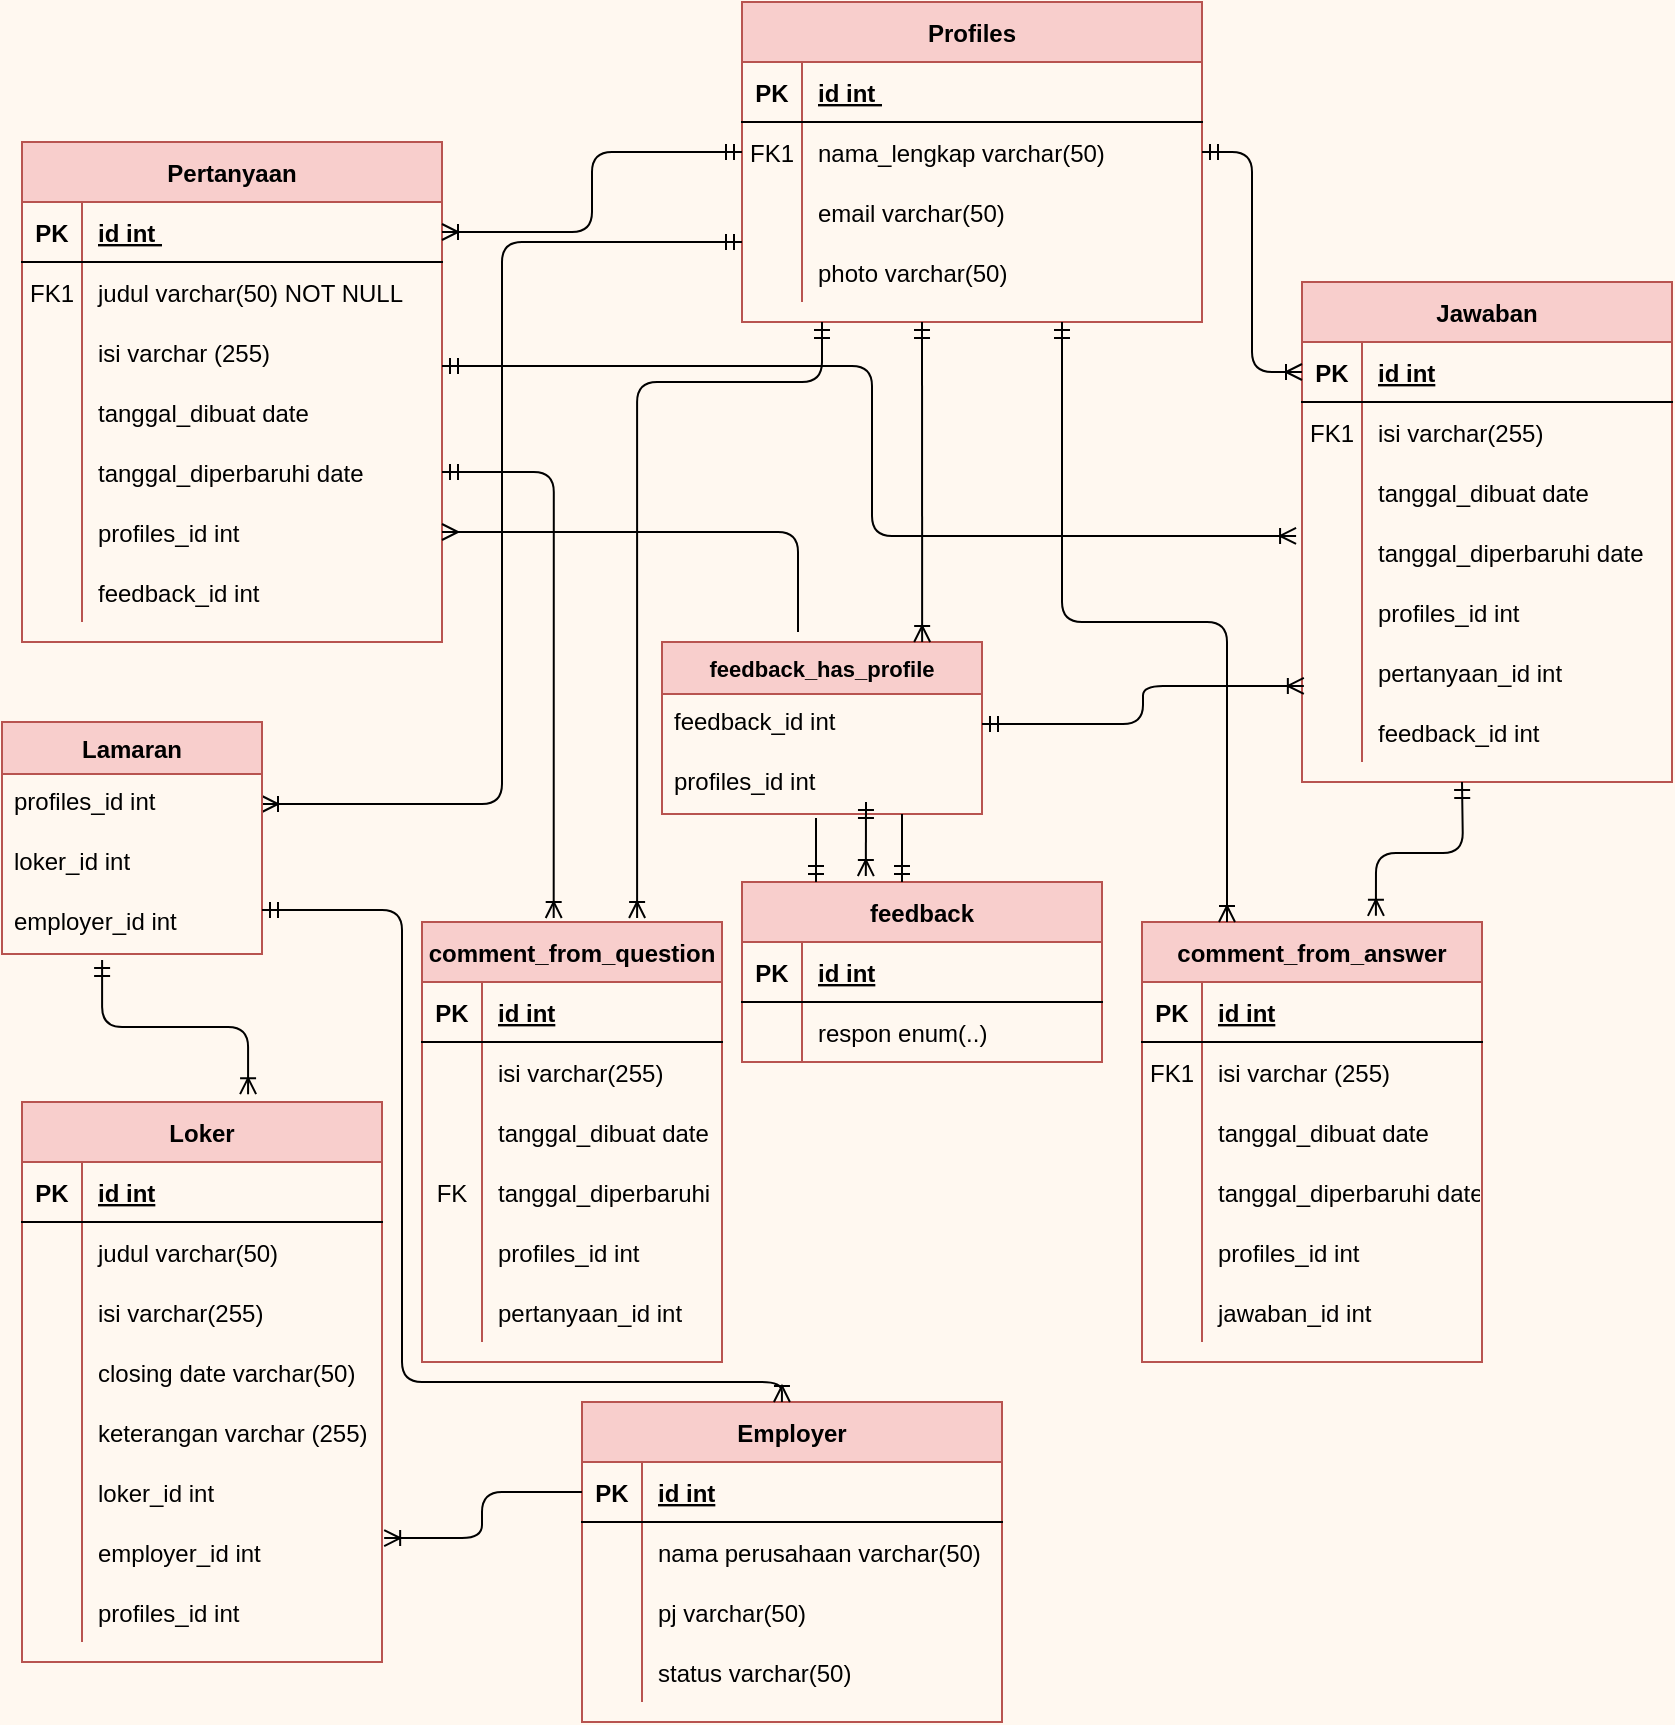 <mxfile version="13.5.9" type="github">
  <diagram id="R2lEEEUBdFMjLlhIrx00" name="Page-1">
    <mxGraphModel dx="868" dy="433" grid="1" gridSize="10" guides="1" tooltips="1" connect="1" arrows="1" fold="1" page="1" pageScale="1" pageWidth="850" pageHeight="1100" background="#FFF8F0" math="0" shadow="0" extFonts="Permanent Marker^https://fonts.googleapis.com/css?family=Permanent+Marker">
      <root>
        <mxCell id="0" />
        <mxCell id="1" parent="0" />
        <mxCell id="C-vyLk0tnHw3VtMMgP7b-23" value="Pertanyaan" style="shape=table;startSize=30;container=1;collapsible=1;childLayout=tableLayout;fixedRows=1;rowLines=0;fontStyle=1;align=center;resizeLast=1;fillColor=#f8cecc;strokeColor=#b85450;" parent="1" vertex="1">
          <mxGeometry x="10" y="120" width="210" height="250" as="geometry" />
        </mxCell>
        <mxCell id="C-vyLk0tnHw3VtMMgP7b-24" value="" style="shape=partialRectangle;collapsible=0;dropTarget=0;pointerEvents=0;fillColor=none;points=[[0,0.5],[1,0.5]];portConstraint=eastwest;top=0;left=0;right=0;bottom=1;" parent="C-vyLk0tnHw3VtMMgP7b-23" vertex="1">
          <mxGeometry y="30" width="210" height="30" as="geometry" />
        </mxCell>
        <mxCell id="C-vyLk0tnHw3VtMMgP7b-25" value="PK" style="shape=partialRectangle;overflow=hidden;connectable=0;fillColor=none;top=0;left=0;bottom=0;right=0;fontStyle=1;" parent="C-vyLk0tnHw3VtMMgP7b-24" vertex="1">
          <mxGeometry width="30" height="30" as="geometry" />
        </mxCell>
        <mxCell id="C-vyLk0tnHw3VtMMgP7b-26" value="id int " style="shape=partialRectangle;overflow=hidden;connectable=0;fillColor=none;top=0;left=0;bottom=0;right=0;align=left;spacingLeft=6;fontStyle=5;" parent="C-vyLk0tnHw3VtMMgP7b-24" vertex="1">
          <mxGeometry x="30" width="180" height="30" as="geometry" />
        </mxCell>
        <mxCell id="TaXNHxI9BEd7-EJbHh1i-13" value="" style="shape=partialRectangle;collapsible=0;dropTarget=0;pointerEvents=0;fillColor=none;points=[[0,0.5],[1,0.5]];portConstraint=eastwest;top=0;left=0;right=0;bottom=0;" parent="C-vyLk0tnHw3VtMMgP7b-23" vertex="1">
          <mxGeometry y="60" width="210" height="30" as="geometry" />
        </mxCell>
        <mxCell id="TaXNHxI9BEd7-EJbHh1i-14" value="FK1" style="shape=partialRectangle;overflow=hidden;connectable=0;fillColor=none;top=0;left=0;bottom=0;right=0;" parent="TaXNHxI9BEd7-EJbHh1i-13" vertex="1">
          <mxGeometry width="30" height="30" as="geometry" />
        </mxCell>
        <mxCell id="TaXNHxI9BEd7-EJbHh1i-15" value="judul varchar(50) NOT NULL" style="shape=partialRectangle;overflow=hidden;connectable=0;fillColor=none;top=0;left=0;bottom=0;right=0;align=left;spacingLeft=6;" parent="TaXNHxI9BEd7-EJbHh1i-13" vertex="1">
          <mxGeometry x="30" width="180" height="30" as="geometry" />
        </mxCell>
        <mxCell id="TaXNHxI9BEd7-EJbHh1i-16" value="" style="shape=partialRectangle;collapsible=0;dropTarget=0;pointerEvents=0;fillColor=none;points=[[0,0.5],[1,0.5]];portConstraint=eastwest;top=0;left=0;right=0;bottom=0;" parent="C-vyLk0tnHw3VtMMgP7b-23" vertex="1">
          <mxGeometry y="90" width="210" height="30" as="geometry" />
        </mxCell>
        <mxCell id="TaXNHxI9BEd7-EJbHh1i-17" value="" style="shape=partialRectangle;overflow=hidden;connectable=0;fillColor=none;top=0;left=0;bottom=0;right=0;" parent="TaXNHxI9BEd7-EJbHh1i-16" vertex="1">
          <mxGeometry width="30" height="30" as="geometry" />
        </mxCell>
        <mxCell id="TaXNHxI9BEd7-EJbHh1i-18" value="isi varchar (255)" style="shape=partialRectangle;overflow=hidden;connectable=0;fillColor=none;top=0;left=0;bottom=0;right=0;align=left;spacingLeft=6;" parent="TaXNHxI9BEd7-EJbHh1i-16" vertex="1">
          <mxGeometry x="30" width="180" height="30" as="geometry" />
        </mxCell>
        <mxCell id="TaXNHxI9BEd7-EJbHh1i-19" value="" style="shape=partialRectangle;collapsible=0;dropTarget=0;pointerEvents=0;fillColor=none;points=[[0,0.5],[1,0.5]];portConstraint=eastwest;top=0;left=0;right=0;bottom=0;" parent="C-vyLk0tnHw3VtMMgP7b-23" vertex="1">
          <mxGeometry y="120" width="210" height="30" as="geometry" />
        </mxCell>
        <mxCell id="TaXNHxI9BEd7-EJbHh1i-20" value="" style="shape=partialRectangle;overflow=hidden;connectable=0;fillColor=none;top=0;left=0;bottom=0;right=0;" parent="TaXNHxI9BEd7-EJbHh1i-19" vertex="1">
          <mxGeometry width="30" height="30" as="geometry" />
        </mxCell>
        <mxCell id="TaXNHxI9BEd7-EJbHh1i-21" value="tanggal_dibuat date" style="shape=partialRectangle;overflow=hidden;connectable=0;fillColor=none;top=0;left=0;bottom=0;right=0;align=left;spacingLeft=6;" parent="TaXNHxI9BEd7-EJbHh1i-19" vertex="1">
          <mxGeometry x="30" width="180" height="30" as="geometry" />
        </mxCell>
        <mxCell id="TaXNHxI9BEd7-EJbHh1i-22" value="" style="shape=partialRectangle;collapsible=0;dropTarget=0;pointerEvents=0;fillColor=none;points=[[0,0.5],[1,0.5]];portConstraint=eastwest;top=0;left=0;right=0;bottom=0;" parent="C-vyLk0tnHw3VtMMgP7b-23" vertex="1">
          <mxGeometry y="150" width="210" height="30" as="geometry" />
        </mxCell>
        <mxCell id="TaXNHxI9BEd7-EJbHh1i-23" value="" style="shape=partialRectangle;overflow=hidden;connectable=0;fillColor=none;top=0;left=0;bottom=0;right=0;" parent="TaXNHxI9BEd7-EJbHh1i-22" vertex="1">
          <mxGeometry width="30" height="30" as="geometry" />
        </mxCell>
        <mxCell id="TaXNHxI9BEd7-EJbHh1i-24" value="tanggal_diperbaruhi date" style="shape=partialRectangle;overflow=hidden;connectable=0;fillColor=none;top=0;left=0;bottom=0;right=0;align=left;spacingLeft=6;" parent="TaXNHxI9BEd7-EJbHh1i-22" vertex="1">
          <mxGeometry x="30" width="180" height="30" as="geometry" />
        </mxCell>
        <mxCell id="TaXNHxI9BEd7-EJbHh1i-25" value="" style="shape=partialRectangle;collapsible=0;dropTarget=0;pointerEvents=0;fillColor=none;points=[[0,0.5],[1,0.5]];portConstraint=eastwest;top=0;left=0;right=0;bottom=0;" parent="C-vyLk0tnHw3VtMMgP7b-23" vertex="1">
          <mxGeometry y="180" width="210" height="30" as="geometry" />
        </mxCell>
        <mxCell id="TaXNHxI9BEd7-EJbHh1i-26" value="" style="shape=partialRectangle;overflow=hidden;connectable=0;fillColor=none;top=0;left=0;bottom=0;right=0;" parent="TaXNHxI9BEd7-EJbHh1i-25" vertex="1">
          <mxGeometry width="30" height="30" as="geometry" />
        </mxCell>
        <mxCell id="TaXNHxI9BEd7-EJbHh1i-27" value="profiles_id int" style="shape=partialRectangle;overflow=hidden;connectable=0;fillColor=none;top=0;left=0;bottom=0;right=0;align=left;spacingLeft=6;" parent="TaXNHxI9BEd7-EJbHh1i-25" vertex="1">
          <mxGeometry x="30" width="180" height="30" as="geometry" />
        </mxCell>
        <mxCell id="C-vyLk0tnHw3VtMMgP7b-27" value="" style="shape=partialRectangle;collapsible=0;dropTarget=0;pointerEvents=0;fillColor=none;points=[[0,0.5],[1,0.5]];portConstraint=eastwest;top=0;left=0;right=0;bottom=0;" parent="C-vyLk0tnHw3VtMMgP7b-23" vertex="1">
          <mxGeometry y="210" width="210" height="30" as="geometry" />
        </mxCell>
        <mxCell id="C-vyLk0tnHw3VtMMgP7b-28" value="" style="shape=partialRectangle;overflow=hidden;connectable=0;fillColor=none;top=0;left=0;bottom=0;right=0;" parent="C-vyLk0tnHw3VtMMgP7b-27" vertex="1">
          <mxGeometry width="30" height="30" as="geometry" />
        </mxCell>
        <mxCell id="C-vyLk0tnHw3VtMMgP7b-29" value="feedback_id int" style="shape=partialRectangle;overflow=hidden;connectable=0;fillColor=none;top=0;left=0;bottom=0;right=0;align=left;spacingLeft=6;" parent="C-vyLk0tnHw3VtMMgP7b-27" vertex="1">
          <mxGeometry x="30" width="180" height="30" as="geometry" />
        </mxCell>
        <mxCell id="C-vyLk0tnHw3VtMMgP7b-2" value="Profiles" style="shape=table;startSize=30;container=1;collapsible=1;childLayout=tableLayout;fixedRows=1;rowLines=0;fontStyle=1;align=center;resizeLast=1;fillColor=#f8cecc;strokeColor=#b85450;" parent="1" vertex="1">
          <mxGeometry x="370" y="50" width="230" height="160" as="geometry" />
        </mxCell>
        <mxCell id="C-vyLk0tnHw3VtMMgP7b-3" value="" style="shape=partialRectangle;collapsible=0;dropTarget=0;pointerEvents=0;fillColor=none;points=[[0,0.5],[1,0.5]];portConstraint=eastwest;top=0;left=0;right=0;bottom=1;" parent="C-vyLk0tnHw3VtMMgP7b-2" vertex="1">
          <mxGeometry y="30" width="230" height="30" as="geometry" />
        </mxCell>
        <mxCell id="C-vyLk0tnHw3VtMMgP7b-4" value="PK" style="shape=partialRectangle;overflow=hidden;connectable=0;fillColor=none;top=0;left=0;bottom=0;right=0;fontStyle=1;" parent="C-vyLk0tnHw3VtMMgP7b-3" vertex="1">
          <mxGeometry width="30" height="30" as="geometry" />
        </mxCell>
        <mxCell id="C-vyLk0tnHw3VtMMgP7b-5" value="id int " style="shape=partialRectangle;overflow=hidden;connectable=0;fillColor=none;top=0;left=0;bottom=0;right=0;align=left;spacingLeft=6;fontStyle=5;" parent="C-vyLk0tnHw3VtMMgP7b-3" vertex="1">
          <mxGeometry x="30" width="200" height="30" as="geometry" />
        </mxCell>
        <mxCell id="C-vyLk0tnHw3VtMMgP7b-6" value="" style="shape=partialRectangle;collapsible=0;dropTarget=0;pointerEvents=0;fillColor=none;points=[[0,0.5],[1,0.5]];portConstraint=eastwest;top=0;left=0;right=0;bottom=0;" parent="C-vyLk0tnHw3VtMMgP7b-2" vertex="1">
          <mxGeometry y="60" width="230" height="30" as="geometry" />
        </mxCell>
        <mxCell id="C-vyLk0tnHw3VtMMgP7b-7" value="FK1" style="shape=partialRectangle;overflow=hidden;connectable=0;fillColor=none;top=0;left=0;bottom=0;right=0;" parent="C-vyLk0tnHw3VtMMgP7b-6" vertex="1">
          <mxGeometry width="30" height="30" as="geometry" />
        </mxCell>
        <mxCell id="C-vyLk0tnHw3VtMMgP7b-8" value="nama_lengkap varchar(50)" style="shape=partialRectangle;overflow=hidden;connectable=0;fillColor=none;top=0;left=0;bottom=0;right=0;align=left;spacingLeft=6;" parent="C-vyLk0tnHw3VtMMgP7b-6" vertex="1">
          <mxGeometry x="30" width="200" height="30" as="geometry" />
        </mxCell>
        <mxCell id="C-vyLk0tnHw3VtMMgP7b-9" value="" style="shape=partialRectangle;collapsible=0;dropTarget=0;pointerEvents=0;fillColor=none;points=[[0,0.5],[1,0.5]];portConstraint=eastwest;top=0;left=0;right=0;bottom=0;" parent="C-vyLk0tnHw3VtMMgP7b-2" vertex="1">
          <mxGeometry y="90" width="230" height="30" as="geometry" />
        </mxCell>
        <mxCell id="C-vyLk0tnHw3VtMMgP7b-10" value="" style="shape=partialRectangle;overflow=hidden;connectable=0;fillColor=none;top=0;left=0;bottom=0;right=0;" parent="C-vyLk0tnHw3VtMMgP7b-9" vertex="1">
          <mxGeometry width="30" height="30" as="geometry" />
        </mxCell>
        <mxCell id="C-vyLk0tnHw3VtMMgP7b-11" value="email varchar(50)" style="shape=partialRectangle;overflow=hidden;connectable=0;fillColor=none;top=0;left=0;bottom=0;right=0;align=left;spacingLeft=6;" parent="C-vyLk0tnHw3VtMMgP7b-9" vertex="1">
          <mxGeometry x="30" width="200" height="30" as="geometry" />
        </mxCell>
        <mxCell id="TaXNHxI9BEd7-EJbHh1i-28" value="" style="shape=partialRectangle;collapsible=0;dropTarget=0;pointerEvents=0;fillColor=none;points=[[0,0.5],[1,0.5]];portConstraint=eastwest;top=0;left=0;right=0;bottom=0;" parent="C-vyLk0tnHw3VtMMgP7b-2" vertex="1">
          <mxGeometry y="120" width="230" height="30" as="geometry" />
        </mxCell>
        <mxCell id="TaXNHxI9BEd7-EJbHh1i-29" value="" style="shape=partialRectangle;overflow=hidden;connectable=0;fillColor=none;top=0;left=0;bottom=0;right=0;" parent="TaXNHxI9BEd7-EJbHh1i-28" vertex="1">
          <mxGeometry width="30" height="30" as="geometry" />
        </mxCell>
        <mxCell id="TaXNHxI9BEd7-EJbHh1i-30" value="photo varchar(50)" style="shape=partialRectangle;overflow=hidden;connectable=0;fillColor=none;top=0;left=0;bottom=0;right=0;align=left;spacingLeft=6;" parent="TaXNHxI9BEd7-EJbHh1i-28" vertex="1">
          <mxGeometry x="30" width="200" height="30" as="geometry" />
        </mxCell>
        <mxCell id="C-vyLk0tnHw3VtMMgP7b-13" value="Jawaban" style="shape=table;startSize=30;container=1;collapsible=1;childLayout=tableLayout;fixedRows=1;rowLines=0;fontStyle=1;align=center;resizeLast=1;fillColor=#f8cecc;strokeColor=#b85450;" parent="1" vertex="1">
          <mxGeometry x="650" y="190" width="185" height="250" as="geometry" />
        </mxCell>
        <mxCell id="C-vyLk0tnHw3VtMMgP7b-14" value="" style="shape=partialRectangle;collapsible=0;dropTarget=0;pointerEvents=0;fillColor=none;points=[[0,0.5],[1,0.5]];portConstraint=eastwest;top=0;left=0;right=0;bottom=1;" parent="C-vyLk0tnHw3VtMMgP7b-13" vertex="1">
          <mxGeometry y="30" width="185" height="30" as="geometry" />
        </mxCell>
        <mxCell id="C-vyLk0tnHw3VtMMgP7b-15" value="PK" style="shape=partialRectangle;overflow=hidden;connectable=0;fillColor=none;top=0;left=0;bottom=0;right=0;fontStyle=1;" parent="C-vyLk0tnHw3VtMMgP7b-14" vertex="1">
          <mxGeometry width="30" height="30" as="geometry" />
        </mxCell>
        <mxCell id="C-vyLk0tnHw3VtMMgP7b-16" value="id int" style="shape=partialRectangle;overflow=hidden;connectable=0;fillColor=none;top=0;left=0;bottom=0;right=0;align=left;spacingLeft=6;fontStyle=5;" parent="C-vyLk0tnHw3VtMMgP7b-14" vertex="1">
          <mxGeometry x="30" width="155" height="30" as="geometry" />
        </mxCell>
        <mxCell id="C-vyLk0tnHw3VtMMgP7b-17" value="" style="shape=partialRectangle;collapsible=0;dropTarget=0;pointerEvents=0;fillColor=none;points=[[0,0.5],[1,0.5]];portConstraint=eastwest;top=0;left=0;right=0;bottom=0;" parent="C-vyLk0tnHw3VtMMgP7b-13" vertex="1">
          <mxGeometry y="60" width="185" height="30" as="geometry" />
        </mxCell>
        <mxCell id="C-vyLk0tnHw3VtMMgP7b-18" value="FK1" style="shape=partialRectangle;overflow=hidden;connectable=0;fillColor=none;top=0;left=0;bottom=0;right=0;" parent="C-vyLk0tnHw3VtMMgP7b-17" vertex="1">
          <mxGeometry width="30" height="30" as="geometry" />
        </mxCell>
        <mxCell id="C-vyLk0tnHw3VtMMgP7b-19" value="isi varchar(255)" style="shape=partialRectangle;overflow=hidden;connectable=0;fillColor=none;top=0;left=0;bottom=0;right=0;align=left;spacingLeft=6;" parent="C-vyLk0tnHw3VtMMgP7b-17" vertex="1">
          <mxGeometry x="30" width="155" height="30" as="geometry" />
        </mxCell>
        <mxCell id="TaXNHxI9BEd7-EJbHh1i-31" value="" style="shape=partialRectangle;collapsible=0;dropTarget=0;pointerEvents=0;fillColor=none;points=[[0,0.5],[1,0.5]];portConstraint=eastwest;top=0;left=0;right=0;bottom=0;" parent="C-vyLk0tnHw3VtMMgP7b-13" vertex="1">
          <mxGeometry y="90" width="185" height="30" as="geometry" />
        </mxCell>
        <mxCell id="TaXNHxI9BEd7-EJbHh1i-32" value="" style="shape=partialRectangle;overflow=hidden;connectable=0;fillColor=none;top=0;left=0;bottom=0;right=0;" parent="TaXNHxI9BEd7-EJbHh1i-31" vertex="1">
          <mxGeometry width="30" height="30" as="geometry" />
        </mxCell>
        <mxCell id="TaXNHxI9BEd7-EJbHh1i-33" value="tanggal_dibuat date" style="shape=partialRectangle;overflow=hidden;connectable=0;fillColor=none;top=0;left=0;bottom=0;right=0;align=left;spacingLeft=6;" parent="TaXNHxI9BEd7-EJbHh1i-31" vertex="1">
          <mxGeometry x="30" width="155" height="30" as="geometry" />
        </mxCell>
        <mxCell id="TaXNHxI9BEd7-EJbHh1i-34" value="" style="shape=partialRectangle;collapsible=0;dropTarget=0;pointerEvents=0;fillColor=none;points=[[0,0.5],[1,0.5]];portConstraint=eastwest;top=0;left=0;right=0;bottom=0;" parent="C-vyLk0tnHw3VtMMgP7b-13" vertex="1">
          <mxGeometry y="120" width="185" height="30" as="geometry" />
        </mxCell>
        <mxCell id="TaXNHxI9BEd7-EJbHh1i-35" value="" style="shape=partialRectangle;overflow=hidden;connectable=0;fillColor=none;top=0;left=0;bottom=0;right=0;" parent="TaXNHxI9BEd7-EJbHh1i-34" vertex="1">
          <mxGeometry width="30" height="30" as="geometry" />
        </mxCell>
        <mxCell id="TaXNHxI9BEd7-EJbHh1i-36" value="tanggal_diperbaruhi date" style="shape=partialRectangle;overflow=hidden;connectable=0;fillColor=none;top=0;left=0;bottom=0;right=0;align=left;spacingLeft=6;" parent="TaXNHxI9BEd7-EJbHh1i-34" vertex="1">
          <mxGeometry x="30" width="155" height="30" as="geometry" />
        </mxCell>
        <mxCell id="TaXNHxI9BEd7-EJbHh1i-37" value="" style="shape=partialRectangle;collapsible=0;dropTarget=0;pointerEvents=0;fillColor=none;points=[[0,0.5],[1,0.5]];portConstraint=eastwest;top=0;left=0;right=0;bottom=0;" parent="C-vyLk0tnHw3VtMMgP7b-13" vertex="1">
          <mxGeometry y="150" width="185" height="30" as="geometry" />
        </mxCell>
        <mxCell id="TaXNHxI9BEd7-EJbHh1i-38" value="" style="shape=partialRectangle;overflow=hidden;connectable=0;fillColor=none;top=0;left=0;bottom=0;right=0;" parent="TaXNHxI9BEd7-EJbHh1i-37" vertex="1">
          <mxGeometry width="30" height="30" as="geometry" />
        </mxCell>
        <mxCell id="TaXNHxI9BEd7-EJbHh1i-39" value="profiles_id int" style="shape=partialRectangle;overflow=hidden;connectable=0;fillColor=none;top=0;left=0;bottom=0;right=0;align=left;spacingLeft=6;" parent="TaXNHxI9BEd7-EJbHh1i-37" vertex="1">
          <mxGeometry x="30" width="155" height="30" as="geometry" />
        </mxCell>
        <mxCell id="TaXNHxI9BEd7-EJbHh1i-40" value="" style="shape=partialRectangle;collapsible=0;dropTarget=0;pointerEvents=0;fillColor=none;points=[[0,0.5],[1,0.5]];portConstraint=eastwest;top=0;left=0;right=0;bottom=0;" parent="C-vyLk0tnHw3VtMMgP7b-13" vertex="1">
          <mxGeometry y="180" width="185" height="30" as="geometry" />
        </mxCell>
        <mxCell id="TaXNHxI9BEd7-EJbHh1i-41" value="" style="shape=partialRectangle;overflow=hidden;connectable=0;fillColor=none;top=0;left=0;bottom=0;right=0;" parent="TaXNHxI9BEd7-EJbHh1i-40" vertex="1">
          <mxGeometry width="30" height="30" as="geometry" />
        </mxCell>
        <mxCell id="TaXNHxI9BEd7-EJbHh1i-42" value="pertanyaan_id int" style="shape=partialRectangle;overflow=hidden;connectable=0;fillColor=none;top=0;left=0;bottom=0;right=0;align=left;spacingLeft=6;" parent="TaXNHxI9BEd7-EJbHh1i-40" vertex="1">
          <mxGeometry x="30" width="155" height="30" as="geometry" />
        </mxCell>
        <mxCell id="C-vyLk0tnHw3VtMMgP7b-20" value="" style="shape=partialRectangle;collapsible=0;dropTarget=0;pointerEvents=0;fillColor=none;points=[[0,0.5],[1,0.5]];portConstraint=eastwest;top=0;left=0;right=0;bottom=0;" parent="C-vyLk0tnHw3VtMMgP7b-13" vertex="1">
          <mxGeometry y="210" width="185" height="30" as="geometry" />
        </mxCell>
        <mxCell id="C-vyLk0tnHw3VtMMgP7b-21" value="" style="shape=partialRectangle;overflow=hidden;connectable=0;fillColor=none;top=0;left=0;bottom=0;right=0;" parent="C-vyLk0tnHw3VtMMgP7b-20" vertex="1">
          <mxGeometry width="30" height="30" as="geometry" />
        </mxCell>
        <mxCell id="C-vyLk0tnHw3VtMMgP7b-22" value="feedback_id int" style="shape=partialRectangle;overflow=hidden;connectable=0;fillColor=none;top=0;left=0;bottom=0;right=0;align=left;spacingLeft=6;" parent="C-vyLk0tnHw3VtMMgP7b-20" vertex="1">
          <mxGeometry x="30" width="155" height="30" as="geometry" />
        </mxCell>
        <mxCell id="TaXNHxI9BEd7-EJbHh1i-98" value="feedback_has_profile" style="swimlane;fontStyle=1;childLayout=stackLayout;horizontal=1;startSize=26;horizontalStack=0;resizeParent=1;resizeParentMax=0;resizeLast=0;collapsible=1;marginBottom=0;align=center;fontSize=11;fillColor=#f8cecc;strokeColor=#b85450;" parent="1" vertex="1">
          <mxGeometry x="330" y="370" width="160" height="86" as="geometry" />
        </mxCell>
        <mxCell id="TaXNHxI9BEd7-EJbHh1i-99" value="feedback_id int" style="text;strokeColor=none;fillColor=none;spacingLeft=4;spacingRight=4;overflow=hidden;rotatable=0;points=[[0,0.5],[1,0.5]];portConstraint=eastwest;fontSize=12;" parent="TaXNHxI9BEd7-EJbHh1i-98" vertex="1">
          <mxGeometry y="26" width="160" height="30" as="geometry" />
        </mxCell>
        <mxCell id="TaXNHxI9BEd7-EJbHh1i-100" value="profiles_id int" style="text;strokeColor=none;fillColor=none;spacingLeft=4;spacingRight=4;overflow=hidden;rotatable=0;points=[[0,0.5],[1,0.5]];portConstraint=eastwest;fontSize=12;" parent="TaXNHxI9BEd7-EJbHh1i-98" vertex="1">
          <mxGeometry y="56" width="160" height="30" as="geometry" />
        </mxCell>
        <mxCell id="TaXNHxI9BEd7-EJbHh1i-85" value="feedback" style="shape=table;startSize=30;container=1;collapsible=1;childLayout=tableLayout;fixedRows=1;rowLines=0;fontStyle=1;align=center;resizeLast=1;fillColor=#f8cecc;strokeColor=#b85450;" parent="1" vertex="1">
          <mxGeometry x="370" y="490" width="180" height="90" as="geometry">
            <mxRectangle x="420" y="650" width="80" height="30" as="alternateBounds" />
          </mxGeometry>
        </mxCell>
        <mxCell id="TaXNHxI9BEd7-EJbHh1i-86" value="" style="shape=partialRectangle;collapsible=0;dropTarget=0;pointerEvents=0;fillColor=none;top=0;left=0;bottom=1;right=0;points=[[0,0.5],[1,0.5]];portConstraint=eastwest;" parent="TaXNHxI9BEd7-EJbHh1i-85" vertex="1">
          <mxGeometry y="30" width="180" height="30" as="geometry" />
        </mxCell>
        <mxCell id="TaXNHxI9BEd7-EJbHh1i-87" value="PK" style="shape=partialRectangle;connectable=0;fillColor=none;top=0;left=0;bottom=0;right=0;fontStyle=1;overflow=hidden;" parent="TaXNHxI9BEd7-EJbHh1i-86" vertex="1">
          <mxGeometry width="30" height="30" as="geometry" />
        </mxCell>
        <mxCell id="TaXNHxI9BEd7-EJbHh1i-88" value="id int" style="shape=partialRectangle;connectable=0;fillColor=none;top=0;left=0;bottom=0;right=0;align=left;spacingLeft=6;fontStyle=5;overflow=hidden;" parent="TaXNHxI9BEd7-EJbHh1i-86" vertex="1">
          <mxGeometry x="30" width="150" height="30" as="geometry" />
        </mxCell>
        <mxCell id="TaXNHxI9BEd7-EJbHh1i-89" value="" style="shape=partialRectangle;collapsible=0;dropTarget=0;pointerEvents=0;fillColor=none;top=0;left=0;bottom=0;right=0;points=[[0,0.5],[1,0.5]];portConstraint=eastwest;" parent="TaXNHxI9BEd7-EJbHh1i-85" vertex="1">
          <mxGeometry y="60" width="180" height="30" as="geometry" />
        </mxCell>
        <mxCell id="TaXNHxI9BEd7-EJbHh1i-90" value="" style="shape=partialRectangle;connectable=0;fillColor=none;top=0;left=0;bottom=0;right=0;editable=1;overflow=hidden;" parent="TaXNHxI9BEd7-EJbHh1i-89" vertex="1">
          <mxGeometry width="30" height="30" as="geometry" />
        </mxCell>
        <mxCell id="TaXNHxI9BEd7-EJbHh1i-91" value="respon enum(..)" style="shape=partialRectangle;connectable=0;fillColor=none;top=0;left=0;bottom=0;right=0;align=left;spacingLeft=6;overflow=hidden;" parent="TaXNHxI9BEd7-EJbHh1i-89" vertex="1">
          <mxGeometry x="30" width="150" height="30" as="geometry" />
        </mxCell>
        <mxCell id="TaXNHxI9BEd7-EJbHh1i-66" value="comment_from_answer" style="shape=table;startSize=30;container=1;collapsible=1;childLayout=tableLayout;fixedRows=1;rowLines=0;fontStyle=1;align=center;resizeLast=1;fillColor=#f8cecc;strokeColor=#b85450;" parent="1" vertex="1">
          <mxGeometry x="570" y="510" width="170" height="220" as="geometry" />
        </mxCell>
        <mxCell id="TaXNHxI9BEd7-EJbHh1i-67" value="" style="shape=partialRectangle;collapsible=0;dropTarget=0;pointerEvents=0;fillColor=none;top=0;left=0;bottom=1;right=0;points=[[0,0.5],[1,0.5]];portConstraint=eastwest;" parent="TaXNHxI9BEd7-EJbHh1i-66" vertex="1">
          <mxGeometry y="30" width="170" height="30" as="geometry" />
        </mxCell>
        <mxCell id="TaXNHxI9BEd7-EJbHh1i-68" value="PK" style="shape=partialRectangle;connectable=0;fillColor=none;top=0;left=0;bottom=0;right=0;fontStyle=1;overflow=hidden;" parent="TaXNHxI9BEd7-EJbHh1i-67" vertex="1">
          <mxGeometry width="30" height="30" as="geometry" />
        </mxCell>
        <mxCell id="TaXNHxI9BEd7-EJbHh1i-69" value="id int" style="shape=partialRectangle;connectable=0;fillColor=none;top=0;left=0;bottom=0;right=0;align=left;spacingLeft=6;fontStyle=5;overflow=hidden;" parent="TaXNHxI9BEd7-EJbHh1i-67" vertex="1">
          <mxGeometry x="30" width="140" height="30" as="geometry" />
        </mxCell>
        <mxCell id="TaXNHxI9BEd7-EJbHh1i-70" value="" style="shape=partialRectangle;collapsible=0;dropTarget=0;pointerEvents=0;fillColor=none;top=0;left=0;bottom=0;right=0;points=[[0,0.5],[1,0.5]];portConstraint=eastwest;" parent="TaXNHxI9BEd7-EJbHh1i-66" vertex="1">
          <mxGeometry y="60" width="170" height="30" as="geometry" />
        </mxCell>
        <mxCell id="TaXNHxI9BEd7-EJbHh1i-71" value="FK1" style="shape=partialRectangle;connectable=0;fillColor=none;top=0;left=0;bottom=0;right=0;editable=1;overflow=hidden;" parent="TaXNHxI9BEd7-EJbHh1i-70" vertex="1">
          <mxGeometry width="30" height="30" as="geometry" />
        </mxCell>
        <mxCell id="TaXNHxI9BEd7-EJbHh1i-72" value="isi varchar (255)" style="shape=partialRectangle;connectable=0;fillColor=none;top=0;left=0;bottom=0;right=0;align=left;spacingLeft=6;overflow=hidden;" parent="TaXNHxI9BEd7-EJbHh1i-70" vertex="1">
          <mxGeometry x="30" width="140" height="30" as="geometry" />
        </mxCell>
        <mxCell id="TaXNHxI9BEd7-EJbHh1i-73" value="" style="shape=partialRectangle;collapsible=0;dropTarget=0;pointerEvents=0;fillColor=none;top=0;left=0;bottom=0;right=0;points=[[0,0.5],[1,0.5]];portConstraint=eastwest;" parent="TaXNHxI9BEd7-EJbHh1i-66" vertex="1">
          <mxGeometry y="90" width="170" height="30" as="geometry" />
        </mxCell>
        <mxCell id="TaXNHxI9BEd7-EJbHh1i-74" value="" style="shape=partialRectangle;connectable=0;fillColor=none;top=0;left=0;bottom=0;right=0;editable=1;overflow=hidden;" parent="TaXNHxI9BEd7-EJbHh1i-73" vertex="1">
          <mxGeometry width="30" height="30" as="geometry" />
        </mxCell>
        <mxCell id="TaXNHxI9BEd7-EJbHh1i-75" value="tanggal_dibuat date" style="shape=partialRectangle;connectable=0;fillColor=none;top=0;left=0;bottom=0;right=0;align=left;spacingLeft=6;overflow=hidden;" parent="TaXNHxI9BEd7-EJbHh1i-73" vertex="1">
          <mxGeometry x="30" width="140" height="30" as="geometry" />
        </mxCell>
        <mxCell id="TaXNHxI9BEd7-EJbHh1i-79" value="" style="shape=partialRectangle;collapsible=0;dropTarget=0;pointerEvents=0;fillColor=none;top=0;left=0;bottom=0;right=0;points=[[0,0.5],[1,0.5]];portConstraint=eastwest;" parent="TaXNHxI9BEd7-EJbHh1i-66" vertex="1">
          <mxGeometry y="120" width="170" height="30" as="geometry" />
        </mxCell>
        <mxCell id="TaXNHxI9BEd7-EJbHh1i-80" value="" style="shape=partialRectangle;connectable=0;fillColor=none;top=0;left=0;bottom=0;right=0;editable=1;overflow=hidden;" parent="TaXNHxI9BEd7-EJbHh1i-79" vertex="1">
          <mxGeometry width="30" height="30" as="geometry" />
        </mxCell>
        <mxCell id="TaXNHxI9BEd7-EJbHh1i-81" value="tanggal_diperbaruhi date" style="shape=partialRectangle;connectable=0;fillColor=none;top=0;left=0;bottom=0;right=0;align=left;spacingLeft=6;overflow=hidden;" parent="TaXNHxI9BEd7-EJbHh1i-79" vertex="1">
          <mxGeometry x="30" width="140" height="30" as="geometry" />
        </mxCell>
        <mxCell id="TaXNHxI9BEd7-EJbHh1i-82" value="" style="shape=partialRectangle;collapsible=0;dropTarget=0;pointerEvents=0;fillColor=none;top=0;left=0;bottom=0;right=0;points=[[0,0.5],[1,0.5]];portConstraint=eastwest;" parent="TaXNHxI9BEd7-EJbHh1i-66" vertex="1">
          <mxGeometry y="150" width="170" height="30" as="geometry" />
        </mxCell>
        <mxCell id="TaXNHxI9BEd7-EJbHh1i-83" value="" style="shape=partialRectangle;connectable=0;fillColor=none;top=0;left=0;bottom=0;right=0;editable=1;overflow=hidden;" parent="TaXNHxI9BEd7-EJbHh1i-82" vertex="1">
          <mxGeometry width="30" height="30" as="geometry" />
        </mxCell>
        <mxCell id="TaXNHxI9BEd7-EJbHh1i-84" value="profiles_id int" style="shape=partialRectangle;connectable=0;fillColor=none;top=0;left=0;bottom=0;right=0;align=left;spacingLeft=6;overflow=hidden;" parent="TaXNHxI9BEd7-EJbHh1i-82" vertex="1">
          <mxGeometry x="30" width="140" height="30" as="geometry" />
        </mxCell>
        <mxCell id="TaXNHxI9BEd7-EJbHh1i-76" value="" style="shape=partialRectangle;collapsible=0;dropTarget=0;pointerEvents=0;fillColor=none;top=0;left=0;bottom=0;right=0;points=[[0,0.5],[1,0.5]];portConstraint=eastwest;" parent="TaXNHxI9BEd7-EJbHh1i-66" vertex="1">
          <mxGeometry y="180" width="170" height="30" as="geometry" />
        </mxCell>
        <mxCell id="TaXNHxI9BEd7-EJbHh1i-77" value="" style="shape=partialRectangle;connectable=0;fillColor=none;top=0;left=0;bottom=0;right=0;editable=1;overflow=hidden;" parent="TaXNHxI9BEd7-EJbHh1i-76" vertex="1">
          <mxGeometry width="30" height="30" as="geometry" />
        </mxCell>
        <mxCell id="TaXNHxI9BEd7-EJbHh1i-78" value="jawaban_id int" style="shape=partialRectangle;connectable=0;fillColor=none;top=0;left=0;bottom=0;right=0;align=left;spacingLeft=6;overflow=hidden;" parent="TaXNHxI9BEd7-EJbHh1i-76" vertex="1">
          <mxGeometry x="30" width="140" height="30" as="geometry" />
        </mxCell>
        <mxCell id="TaXNHxI9BEd7-EJbHh1i-107" value="" style="edgeStyle=orthogonalEdgeStyle;fontSize=12;html=1;endArrow=ERmany;entryX=1;entryY=0.5;entryDx=0;entryDy=0;exitX=0.425;exitY=-0.058;exitDx=0;exitDy=0;exitPerimeter=0;" parent="1" source="TaXNHxI9BEd7-EJbHh1i-98" target="TaXNHxI9BEd7-EJbHh1i-25" edge="1">
          <mxGeometry width="100" height="100" relative="1" as="geometry">
            <mxPoint x="390" y="310" as="sourcePoint" />
            <mxPoint x="490" y="210" as="targetPoint" />
          </mxGeometry>
        </mxCell>
        <mxCell id="TaXNHxI9BEd7-EJbHh1i-110" value="" style="edgeStyle=orthogonalEdgeStyle;fontSize=12;html=1;endArrow=ERoneToMany;startArrow=ERmandOne;exitX=1;exitY=0.733;exitDx=0;exitDy=0;exitPerimeter=0;entryX=-0.016;entryY=0.233;entryDx=0;entryDy=0;entryPerimeter=0;" parent="1" source="TaXNHxI9BEd7-EJbHh1i-16" target="TaXNHxI9BEd7-EJbHh1i-34" edge="1">
          <mxGeometry width="100" height="100" relative="1" as="geometry">
            <mxPoint x="360" y="340" as="sourcePoint" />
            <mxPoint x="590" y="270" as="targetPoint" />
          </mxGeometry>
        </mxCell>
        <mxCell id="TaXNHxI9BEd7-EJbHh1i-112" value="" style="edgeStyle=orthogonalEdgeStyle;fontSize=12;html=1;endArrow=ERoneToMany;startArrow=ERmandOne;exitX=1;exitY=0.5;exitDx=0;exitDy=0;entryX=0.439;entryY=-0.009;entryDx=0;entryDy=0;entryPerimeter=0;" parent="1" source="TaXNHxI9BEd7-EJbHh1i-22" target="TaXNHxI9BEd7-EJbHh1i-47" edge="1">
          <mxGeometry width="100" height="100" relative="1" as="geometry">
            <mxPoint x="310" y="360" as="sourcePoint" />
            <mxPoint x="270" y="450" as="targetPoint" />
          </mxGeometry>
        </mxCell>
        <mxCell id="TaXNHxI9BEd7-EJbHh1i-113" value="" style="edgeStyle=elbowEdgeStyle;fontSize=12;html=1;endArrow=ERoneToMany;startArrow=ERmandOne;exitX=0;exitY=0.5;exitDx=0;exitDy=0;entryX=1;entryY=0.5;entryDx=0;entryDy=0;" parent="1" source="C-vyLk0tnHw3VtMMgP7b-6" target="C-vyLk0tnHw3VtMMgP7b-24" edge="1">
          <mxGeometry width="100" height="100" relative="1" as="geometry">
            <mxPoint x="330" y="140" as="sourcePoint" />
            <mxPoint x="230" y="170" as="targetPoint" />
          </mxGeometry>
        </mxCell>
        <mxCell id="TaXNHxI9BEd7-EJbHh1i-114" value="" style="edgeStyle=elbowEdgeStyle;fontSize=12;html=1;endArrow=ERoneToMany;startArrow=ERmandOne;exitX=1;exitY=0.5;exitDx=0;exitDy=0;entryX=0;entryY=0.5;entryDx=0;entryDy=0;" parent="1" source="C-vyLk0tnHw3VtMMgP7b-6" target="C-vyLk0tnHw3VtMMgP7b-14" edge="1">
          <mxGeometry width="100" height="100" relative="1" as="geometry">
            <mxPoint x="680" y="125" as="sourcePoint" />
            <mxPoint x="630" y="230" as="targetPoint" />
          </mxGeometry>
        </mxCell>
        <mxCell id="TaXNHxI9BEd7-EJbHh1i-115" value="" style="edgeStyle=elbowEdgeStyle;fontSize=12;html=1;endArrow=ERoneToMany;startArrow=ERmandOne;elbow=vertical;entryX=0.717;entryY=-0.009;entryDx=0;entryDy=0;entryPerimeter=0;" parent="1" target="TaXNHxI9BEd7-EJbHh1i-47" edge="1">
          <mxGeometry width="100" height="100" relative="1" as="geometry">
            <mxPoint x="410" y="210" as="sourcePoint" />
            <mxPoint x="300" y="430" as="targetPoint" />
            <Array as="points">
              <mxPoint x="410" y="240" />
            </Array>
          </mxGeometry>
        </mxCell>
        <mxCell id="TaXNHxI9BEd7-EJbHh1i-118" value="" style="fontSize=12;html=1;endArrow=ERoneToMany;startArrow=ERmandOne;entryX=0.813;entryY=0;entryDx=0;entryDy=0;entryPerimeter=0;" parent="1" target="TaXNHxI9BEd7-EJbHh1i-98" edge="1">
          <mxGeometry width="100" height="100" relative="1" as="geometry">
            <mxPoint x="460" y="210" as="sourcePoint" />
            <mxPoint x="470" y="360" as="targetPoint" />
          </mxGeometry>
        </mxCell>
        <mxCell id="TaXNHxI9BEd7-EJbHh1i-120" value="" style="fontSize=12;html=1;endArrow=ERoneToMany;startArrow=ERmandOne;entryX=0.25;entryY=0;entryDx=0;entryDy=0;edgeStyle=elbowEdgeStyle;elbow=vertical;" parent="1" target="TaXNHxI9BEd7-EJbHh1i-66" edge="1">
          <mxGeometry width="100" height="100" relative="1" as="geometry">
            <mxPoint x="530" y="210" as="sourcePoint" />
            <mxPoint x="530.08" y="360" as="targetPoint" />
          </mxGeometry>
        </mxCell>
        <mxCell id="TaXNHxI9BEd7-EJbHh1i-121" value="" style="edgeStyle=elbowEdgeStyle;fontSize=12;html=1;endArrow=ERoneToMany;startArrow=ERmandOne;exitX=1;exitY=0.5;exitDx=0;exitDy=0;entryX=0.005;entryY=0.733;entryDx=0;entryDy=0;entryPerimeter=0;" parent="1" source="TaXNHxI9BEd7-EJbHh1i-99" target="TaXNHxI9BEd7-EJbHh1i-40" edge="1">
          <mxGeometry width="100" height="100" relative="1" as="geometry">
            <mxPoint x="390" y="310" as="sourcePoint" />
            <mxPoint x="640" y="390" as="targetPoint" />
          </mxGeometry>
        </mxCell>
        <mxCell id="TaXNHxI9BEd7-EJbHh1i-122" value="" style="edgeStyle=orthogonalEdgeStyle;fontSize=12;html=1;endArrow=ERoneToMany;startArrow=ERmandOne;entryX=0.688;entryY=-0.014;entryDx=0;entryDy=0;entryPerimeter=0;" parent="1" target="TaXNHxI9BEd7-EJbHh1i-66" edge="1">
          <mxGeometry width="100" height="100" relative="1" as="geometry">
            <mxPoint x="730" y="440" as="sourcePoint" />
            <mxPoint x="490" y="210" as="targetPoint" />
          </mxGeometry>
        </mxCell>
        <mxCell id="TaXNHxI9BEd7-EJbHh1i-123" value="" style="fontSize=12;html=1;endArrow=ERmandOne;" parent="1" edge="1">
          <mxGeometry width="100" height="100" relative="1" as="geometry">
            <mxPoint x="407" y="458" as="sourcePoint" />
            <mxPoint x="407" y="490" as="targetPoint" />
          </mxGeometry>
        </mxCell>
        <mxCell id="TaXNHxI9BEd7-EJbHh1i-124" value="" style="fontSize=12;html=1;endArrow=ERmandOne;" parent="1" edge="1">
          <mxGeometry width="100" height="100" relative="1" as="geometry">
            <mxPoint x="450" y="456" as="sourcePoint" />
            <mxPoint x="450" y="490" as="targetPoint" />
          </mxGeometry>
        </mxCell>
        <mxCell id="TaXNHxI9BEd7-EJbHh1i-125" value="" style="fontSize=12;html=1;endArrow=ERoneToMany;startArrow=ERmandOne;elbow=vertical;entryX=0.344;entryY=-0.033;entryDx=0;entryDy=0;entryPerimeter=0;" parent="1" target="TaXNHxI9BEd7-EJbHh1i-85" edge="1">
          <mxGeometry width="100" height="100" relative="1" as="geometry">
            <mxPoint x="432" y="450" as="sourcePoint" />
            <mxPoint x="430" y="470" as="targetPoint" />
          </mxGeometry>
        </mxCell>
        <mxCell id="TaXNHxI9BEd7-EJbHh1i-143" value="" style="edgeStyle=elbowEdgeStyle;fontSize=12;html=1;endArrow=ERoneToMany;startArrow=ERmandOne;entryX=1;entryY=0.5;entryDx=0;entryDy=0;exitX=0;exitY=0;exitDx=0;exitDy=0;exitPerimeter=0;" parent="1" source="TaXNHxI9BEd7-EJbHh1i-28" target="TaXNHxI9BEd7-EJbHh1i-140" edge="1">
          <mxGeometry width="100" height="100" relative="1" as="geometry">
            <mxPoint x="340" y="170" as="sourcePoint" />
            <mxPoint x="169.06" y="568.02" as="targetPoint" />
          </mxGeometry>
        </mxCell>
        <mxCell id="TaXNHxI9BEd7-EJbHh1i-139" value="Lamaran" style="swimlane;fontStyle=1;childLayout=stackLayout;horizontal=1;startSize=26;horizontalStack=0;resizeParent=1;resizeParentMax=0;resizeLast=0;collapsible=1;marginBottom=0;align=center;fontSize=12;fillColor=#f8cecc;strokeColor=#b85450;" parent="1" vertex="1">
          <mxGeometry y="410" width="130" height="116" as="geometry" />
        </mxCell>
        <mxCell id="TaXNHxI9BEd7-EJbHh1i-140" value="profiles_id int" style="text;strokeColor=none;fillColor=none;spacingLeft=4;spacingRight=4;overflow=hidden;rotatable=0;points=[[0,0.5],[1,0.5]];portConstraint=eastwest;fontSize=12;" parent="TaXNHxI9BEd7-EJbHh1i-139" vertex="1">
          <mxGeometry y="26" width="130" height="30" as="geometry" />
        </mxCell>
        <mxCell id="TaXNHxI9BEd7-EJbHh1i-141" value="loker_id int" style="text;strokeColor=none;fillColor=none;spacingLeft=4;spacingRight=4;overflow=hidden;rotatable=0;points=[[0,0.5],[1,0.5]];portConstraint=eastwest;fontSize=12;" parent="TaXNHxI9BEd7-EJbHh1i-139" vertex="1">
          <mxGeometry y="56" width="130" height="30" as="geometry" />
        </mxCell>
        <mxCell id="TaXNHxI9BEd7-EJbHh1i-142" value="employer_id int" style="text;strokeColor=none;fillColor=none;spacingLeft=4;spacingRight=4;overflow=hidden;rotatable=0;points=[[0,0.5],[1,0.5]];portConstraint=eastwest;fontSize=12;" parent="TaXNHxI9BEd7-EJbHh1i-139" vertex="1">
          <mxGeometry y="86" width="130" height="30" as="geometry" />
        </mxCell>
        <mxCell id="TaXNHxI9BEd7-EJbHh1i-144" value="Loker" style="shape=table;startSize=30;container=1;collapsible=1;childLayout=tableLayout;fixedRows=1;rowLines=0;fontStyle=1;align=center;resizeLast=1;fontSize=12;fillColor=#f8cecc;strokeColor=#b85450;" parent="1" vertex="1">
          <mxGeometry x="10" y="600" width="180" height="280" as="geometry" />
        </mxCell>
        <mxCell id="TaXNHxI9BEd7-EJbHh1i-145" value="" style="shape=partialRectangle;collapsible=0;dropTarget=0;pointerEvents=0;fillColor=none;top=0;left=0;bottom=1;right=0;points=[[0,0.5],[1,0.5]];portConstraint=eastwest;" parent="TaXNHxI9BEd7-EJbHh1i-144" vertex="1">
          <mxGeometry y="30" width="180" height="30" as="geometry" />
        </mxCell>
        <mxCell id="TaXNHxI9BEd7-EJbHh1i-146" value="PK" style="shape=partialRectangle;connectable=0;fillColor=none;top=0;left=0;bottom=0;right=0;fontStyle=1;overflow=hidden;" parent="TaXNHxI9BEd7-EJbHh1i-145" vertex="1">
          <mxGeometry width="30" height="30" as="geometry" />
        </mxCell>
        <mxCell id="TaXNHxI9BEd7-EJbHh1i-147" value="id int" style="shape=partialRectangle;connectable=0;fillColor=none;top=0;left=0;bottom=0;right=0;align=left;spacingLeft=6;fontStyle=5;overflow=hidden;" parent="TaXNHxI9BEd7-EJbHh1i-145" vertex="1">
          <mxGeometry x="30" width="150" height="30" as="geometry" />
        </mxCell>
        <mxCell id="TaXNHxI9BEd7-EJbHh1i-148" value="" style="shape=partialRectangle;collapsible=0;dropTarget=0;pointerEvents=0;fillColor=none;top=0;left=0;bottom=0;right=0;points=[[0,0.5],[1,0.5]];portConstraint=eastwest;" parent="TaXNHxI9BEd7-EJbHh1i-144" vertex="1">
          <mxGeometry y="60" width="180" height="30" as="geometry" />
        </mxCell>
        <mxCell id="TaXNHxI9BEd7-EJbHh1i-149" value="" style="shape=partialRectangle;connectable=0;fillColor=none;top=0;left=0;bottom=0;right=0;editable=1;overflow=hidden;" parent="TaXNHxI9BEd7-EJbHh1i-148" vertex="1">
          <mxGeometry width="30" height="30" as="geometry" />
        </mxCell>
        <mxCell id="TaXNHxI9BEd7-EJbHh1i-150" value="judul varchar(50)" style="shape=partialRectangle;connectable=0;fillColor=none;top=0;left=0;bottom=0;right=0;align=left;spacingLeft=6;overflow=hidden;" parent="TaXNHxI9BEd7-EJbHh1i-148" vertex="1">
          <mxGeometry x="30" width="150" height="30" as="geometry" />
        </mxCell>
        <mxCell id="TaXNHxI9BEd7-EJbHh1i-151" value="" style="shape=partialRectangle;collapsible=0;dropTarget=0;pointerEvents=0;fillColor=none;top=0;left=0;bottom=0;right=0;points=[[0,0.5],[1,0.5]];portConstraint=eastwest;" parent="TaXNHxI9BEd7-EJbHh1i-144" vertex="1">
          <mxGeometry y="90" width="180" height="30" as="geometry" />
        </mxCell>
        <mxCell id="TaXNHxI9BEd7-EJbHh1i-152" value="" style="shape=partialRectangle;connectable=0;fillColor=none;top=0;left=0;bottom=0;right=0;editable=1;overflow=hidden;" parent="TaXNHxI9BEd7-EJbHh1i-151" vertex="1">
          <mxGeometry width="30" height="30" as="geometry" />
        </mxCell>
        <mxCell id="TaXNHxI9BEd7-EJbHh1i-153" value="isi varchar(255)" style="shape=partialRectangle;connectable=0;fillColor=none;top=0;left=0;bottom=0;right=0;align=left;spacingLeft=6;overflow=hidden;" parent="TaXNHxI9BEd7-EJbHh1i-151" vertex="1">
          <mxGeometry x="30" width="150" height="30" as="geometry" />
        </mxCell>
        <mxCell id="TaXNHxI9BEd7-EJbHh1i-157" value="" style="shape=partialRectangle;collapsible=0;dropTarget=0;pointerEvents=0;fillColor=none;top=0;left=0;bottom=0;right=0;points=[[0,0.5],[1,0.5]];portConstraint=eastwest;" parent="TaXNHxI9BEd7-EJbHh1i-144" vertex="1">
          <mxGeometry y="120" width="180" height="30" as="geometry" />
        </mxCell>
        <mxCell id="TaXNHxI9BEd7-EJbHh1i-158" value="" style="shape=partialRectangle;connectable=0;fillColor=none;top=0;left=0;bottom=0;right=0;editable=1;overflow=hidden;" parent="TaXNHxI9BEd7-EJbHh1i-157" vertex="1">
          <mxGeometry width="30" height="30" as="geometry" />
        </mxCell>
        <mxCell id="TaXNHxI9BEd7-EJbHh1i-159" value="closing date varchar(50)" style="shape=partialRectangle;connectable=0;fillColor=none;top=0;left=0;bottom=0;right=0;align=left;spacingLeft=6;overflow=hidden;" parent="TaXNHxI9BEd7-EJbHh1i-157" vertex="1">
          <mxGeometry x="30" width="150" height="30" as="geometry" />
        </mxCell>
        <mxCell id="TaXNHxI9BEd7-EJbHh1i-160" value="" style="shape=partialRectangle;collapsible=0;dropTarget=0;pointerEvents=0;fillColor=none;top=0;left=0;bottom=0;right=0;points=[[0,0.5],[1,0.5]];portConstraint=eastwest;" parent="TaXNHxI9BEd7-EJbHh1i-144" vertex="1">
          <mxGeometry y="150" width="180" height="30" as="geometry" />
        </mxCell>
        <mxCell id="TaXNHxI9BEd7-EJbHh1i-161" value="" style="shape=partialRectangle;connectable=0;fillColor=none;top=0;left=0;bottom=0;right=0;editable=1;overflow=hidden;" parent="TaXNHxI9BEd7-EJbHh1i-160" vertex="1">
          <mxGeometry width="30" height="30" as="geometry" />
        </mxCell>
        <mxCell id="TaXNHxI9BEd7-EJbHh1i-162" value="keterangan varchar (255)" style="shape=partialRectangle;connectable=0;fillColor=none;top=0;left=0;bottom=0;right=0;align=left;spacingLeft=6;overflow=hidden;" parent="TaXNHxI9BEd7-EJbHh1i-160" vertex="1">
          <mxGeometry x="30" width="150" height="30" as="geometry" />
        </mxCell>
        <mxCell id="TaXNHxI9BEd7-EJbHh1i-163" value="" style="shape=partialRectangle;collapsible=0;dropTarget=0;pointerEvents=0;fillColor=none;top=0;left=0;bottom=0;right=0;points=[[0,0.5],[1,0.5]];portConstraint=eastwest;" parent="TaXNHxI9BEd7-EJbHh1i-144" vertex="1">
          <mxGeometry y="180" width="180" height="30" as="geometry" />
        </mxCell>
        <mxCell id="TaXNHxI9BEd7-EJbHh1i-164" value="" style="shape=partialRectangle;connectable=0;fillColor=none;top=0;left=0;bottom=0;right=0;editable=1;overflow=hidden;" parent="TaXNHxI9BEd7-EJbHh1i-163" vertex="1">
          <mxGeometry width="30" height="30" as="geometry" />
        </mxCell>
        <mxCell id="TaXNHxI9BEd7-EJbHh1i-165" value="loker_id int" style="shape=partialRectangle;connectable=0;fillColor=none;top=0;left=0;bottom=0;right=0;align=left;spacingLeft=6;overflow=hidden;" parent="TaXNHxI9BEd7-EJbHh1i-163" vertex="1">
          <mxGeometry x="30" width="150" height="30" as="geometry" />
        </mxCell>
        <mxCell id="TaXNHxI9BEd7-EJbHh1i-166" value="" style="shape=partialRectangle;collapsible=0;dropTarget=0;pointerEvents=0;fillColor=none;top=0;left=0;bottom=0;right=0;points=[[0,0.5],[1,0.5]];portConstraint=eastwest;" parent="TaXNHxI9BEd7-EJbHh1i-144" vertex="1">
          <mxGeometry y="210" width="180" height="30" as="geometry" />
        </mxCell>
        <mxCell id="TaXNHxI9BEd7-EJbHh1i-167" value="" style="shape=partialRectangle;connectable=0;fillColor=none;top=0;left=0;bottom=0;right=0;editable=1;overflow=hidden;" parent="TaXNHxI9BEd7-EJbHh1i-166" vertex="1">
          <mxGeometry width="30" height="30" as="geometry" />
        </mxCell>
        <mxCell id="TaXNHxI9BEd7-EJbHh1i-168" value="employer_id int" style="shape=partialRectangle;connectable=0;fillColor=none;top=0;left=0;bottom=0;right=0;align=left;spacingLeft=6;overflow=hidden;" parent="TaXNHxI9BEd7-EJbHh1i-166" vertex="1">
          <mxGeometry x="30" width="150" height="30" as="geometry" />
        </mxCell>
        <mxCell id="TaXNHxI9BEd7-EJbHh1i-154" value="" style="shape=partialRectangle;collapsible=0;dropTarget=0;pointerEvents=0;fillColor=none;top=0;left=0;bottom=0;right=0;points=[[0,0.5],[1,0.5]];portConstraint=eastwest;" parent="TaXNHxI9BEd7-EJbHh1i-144" vertex="1">
          <mxGeometry y="240" width="180" height="30" as="geometry" />
        </mxCell>
        <mxCell id="TaXNHxI9BEd7-EJbHh1i-155" value="" style="shape=partialRectangle;connectable=0;fillColor=none;top=0;left=0;bottom=0;right=0;editable=1;overflow=hidden;" parent="TaXNHxI9BEd7-EJbHh1i-154" vertex="1">
          <mxGeometry width="30" height="30" as="geometry" />
        </mxCell>
        <mxCell id="TaXNHxI9BEd7-EJbHh1i-156" value="profiles_id int" style="shape=partialRectangle;connectable=0;fillColor=none;top=0;left=0;bottom=0;right=0;align=left;spacingLeft=6;overflow=hidden;" parent="TaXNHxI9BEd7-EJbHh1i-154" vertex="1">
          <mxGeometry x="30" width="150" height="30" as="geometry" />
        </mxCell>
        <mxCell id="TaXNHxI9BEd7-EJbHh1i-169" value="Employer" style="shape=table;startSize=30;container=1;collapsible=1;childLayout=tableLayout;fixedRows=1;rowLines=0;fontStyle=1;align=center;resizeLast=1;fontSize=12;fillColor=#f8cecc;strokeColor=#b85450;" parent="1" vertex="1">
          <mxGeometry x="290" y="750" width="210" height="160" as="geometry" />
        </mxCell>
        <mxCell id="TaXNHxI9BEd7-EJbHh1i-170" value="" style="shape=partialRectangle;collapsible=0;dropTarget=0;pointerEvents=0;fillColor=none;top=0;left=0;bottom=1;right=0;points=[[0,0.5],[1,0.5]];portConstraint=eastwest;" parent="TaXNHxI9BEd7-EJbHh1i-169" vertex="1">
          <mxGeometry y="30" width="210" height="30" as="geometry" />
        </mxCell>
        <mxCell id="TaXNHxI9BEd7-EJbHh1i-171" value="PK" style="shape=partialRectangle;connectable=0;fillColor=none;top=0;left=0;bottom=0;right=0;fontStyle=1;overflow=hidden;" parent="TaXNHxI9BEd7-EJbHh1i-170" vertex="1">
          <mxGeometry width="30" height="30" as="geometry" />
        </mxCell>
        <mxCell id="TaXNHxI9BEd7-EJbHh1i-172" value="id int" style="shape=partialRectangle;connectable=0;fillColor=none;top=0;left=0;bottom=0;right=0;align=left;spacingLeft=6;fontStyle=5;overflow=hidden;" parent="TaXNHxI9BEd7-EJbHh1i-170" vertex="1">
          <mxGeometry x="30" width="180" height="30" as="geometry" />
        </mxCell>
        <mxCell id="TaXNHxI9BEd7-EJbHh1i-173" value="" style="shape=partialRectangle;collapsible=0;dropTarget=0;pointerEvents=0;fillColor=none;top=0;left=0;bottom=0;right=0;points=[[0,0.5],[1,0.5]];portConstraint=eastwest;" parent="TaXNHxI9BEd7-EJbHh1i-169" vertex="1">
          <mxGeometry y="60" width="210" height="30" as="geometry" />
        </mxCell>
        <mxCell id="TaXNHxI9BEd7-EJbHh1i-174" value="" style="shape=partialRectangle;connectable=0;fillColor=none;top=0;left=0;bottom=0;right=0;editable=1;overflow=hidden;" parent="TaXNHxI9BEd7-EJbHh1i-173" vertex="1">
          <mxGeometry width="30" height="30" as="geometry" />
        </mxCell>
        <mxCell id="TaXNHxI9BEd7-EJbHh1i-175" value="nama perusahaan varchar(50)" style="shape=partialRectangle;connectable=0;fillColor=none;top=0;left=0;bottom=0;right=0;align=left;spacingLeft=6;overflow=hidden;" parent="TaXNHxI9BEd7-EJbHh1i-173" vertex="1">
          <mxGeometry x="30" width="180" height="30" as="geometry" />
        </mxCell>
        <mxCell id="TaXNHxI9BEd7-EJbHh1i-176" value="" style="shape=partialRectangle;collapsible=0;dropTarget=0;pointerEvents=0;fillColor=none;top=0;left=0;bottom=0;right=0;points=[[0,0.5],[1,0.5]];portConstraint=eastwest;" parent="TaXNHxI9BEd7-EJbHh1i-169" vertex="1">
          <mxGeometry y="90" width="210" height="30" as="geometry" />
        </mxCell>
        <mxCell id="TaXNHxI9BEd7-EJbHh1i-177" value="" style="shape=partialRectangle;connectable=0;fillColor=none;top=0;left=0;bottom=0;right=0;editable=1;overflow=hidden;" parent="TaXNHxI9BEd7-EJbHh1i-176" vertex="1">
          <mxGeometry width="30" height="30" as="geometry" />
        </mxCell>
        <mxCell id="TaXNHxI9BEd7-EJbHh1i-178" value="pj varchar(50)" style="shape=partialRectangle;connectable=0;fillColor=none;top=0;left=0;bottom=0;right=0;align=left;spacingLeft=6;overflow=hidden;" parent="TaXNHxI9BEd7-EJbHh1i-176" vertex="1">
          <mxGeometry x="30" width="180" height="30" as="geometry" />
        </mxCell>
        <mxCell id="TaXNHxI9BEd7-EJbHh1i-179" value="" style="shape=partialRectangle;collapsible=0;dropTarget=0;pointerEvents=0;fillColor=none;top=0;left=0;bottom=0;right=0;points=[[0,0.5],[1,0.5]];portConstraint=eastwest;" parent="TaXNHxI9BEd7-EJbHh1i-169" vertex="1">
          <mxGeometry y="120" width="210" height="30" as="geometry" />
        </mxCell>
        <mxCell id="TaXNHxI9BEd7-EJbHh1i-180" value="" style="shape=partialRectangle;connectable=0;fillColor=none;top=0;left=0;bottom=0;right=0;editable=1;overflow=hidden;" parent="TaXNHxI9BEd7-EJbHh1i-179" vertex="1">
          <mxGeometry width="30" height="30" as="geometry" />
        </mxCell>
        <mxCell id="TaXNHxI9BEd7-EJbHh1i-181" value="status varchar(50)" style="shape=partialRectangle;connectable=0;fillColor=none;top=0;left=0;bottom=0;right=0;align=left;spacingLeft=6;overflow=hidden;" parent="TaXNHxI9BEd7-EJbHh1i-179" vertex="1">
          <mxGeometry x="30" width="180" height="30" as="geometry" />
        </mxCell>
        <mxCell id="TaXNHxI9BEd7-EJbHh1i-182" value="" style="edgeStyle=orthogonalEdgeStyle;fontSize=12;html=1;endArrow=ERoneToMany;exitX=0;exitY=0.5;exitDx=0;exitDy=0;entryX=1.006;entryY=0.267;entryDx=0;entryDy=0;entryPerimeter=0;" parent="1" source="TaXNHxI9BEd7-EJbHh1i-170" target="TaXNHxI9BEd7-EJbHh1i-166" edge="1">
          <mxGeometry width="100" height="100" relative="1" as="geometry">
            <mxPoint x="260" y="830" as="sourcePoint" />
            <mxPoint x="240" y="740" as="targetPoint" />
          </mxGeometry>
        </mxCell>
        <mxCell id="TaXNHxI9BEd7-EJbHh1i-183" value="" style="edgeStyle=elbowEdgeStyle;fontSize=12;html=1;endArrow=ERoneToMany;startArrow=ERmandOne;elbow=vertical;entryX=0.628;entryY=-0.014;entryDx=0;entryDy=0;entryPerimeter=0;exitX=0.385;exitY=1.1;exitDx=0;exitDy=0;exitPerimeter=0;" parent="1" source="TaXNHxI9BEd7-EJbHh1i-142" target="TaXNHxI9BEd7-EJbHh1i-144" edge="1">
          <mxGeometry width="100" height="100" relative="1" as="geometry">
            <mxPoint x="50" y="540" as="sourcePoint" />
            <mxPoint x="130" y="580" as="targetPoint" />
          </mxGeometry>
        </mxCell>
        <mxCell id="TaXNHxI9BEd7-EJbHh1i-47" value="comment_from_question" style="shape=table;startSize=30;container=1;collapsible=1;childLayout=tableLayout;fixedRows=1;rowLines=0;fontStyle=1;align=center;resizeLast=1;fillColor=#f8cecc;strokeColor=#b85450;" parent="1" vertex="1">
          <mxGeometry x="210" y="510" width="150" height="220" as="geometry" />
        </mxCell>
        <mxCell id="TaXNHxI9BEd7-EJbHh1i-48" value="" style="shape=partialRectangle;collapsible=0;dropTarget=0;pointerEvents=0;fillColor=none;top=0;left=0;bottom=1;right=0;points=[[0,0.5],[1,0.5]];portConstraint=eastwest;" parent="TaXNHxI9BEd7-EJbHh1i-47" vertex="1">
          <mxGeometry y="30" width="150" height="30" as="geometry" />
        </mxCell>
        <mxCell id="TaXNHxI9BEd7-EJbHh1i-49" value="PK" style="shape=partialRectangle;connectable=0;fillColor=none;top=0;left=0;bottom=0;right=0;fontStyle=1;overflow=hidden;" parent="TaXNHxI9BEd7-EJbHh1i-48" vertex="1">
          <mxGeometry width="30" height="30" as="geometry" />
        </mxCell>
        <mxCell id="TaXNHxI9BEd7-EJbHh1i-50" value="id int" style="shape=partialRectangle;connectable=0;fillColor=none;top=0;left=0;bottom=0;right=0;align=left;spacingLeft=6;fontStyle=5;overflow=hidden;" parent="TaXNHxI9BEd7-EJbHh1i-48" vertex="1">
          <mxGeometry x="30" width="120" height="30" as="geometry" />
        </mxCell>
        <mxCell id="TaXNHxI9BEd7-EJbHh1i-51" value="" style="shape=partialRectangle;collapsible=0;dropTarget=0;pointerEvents=0;fillColor=none;top=0;left=0;bottom=0;right=0;points=[[0,0.5],[1,0.5]];portConstraint=eastwest;" parent="TaXNHxI9BEd7-EJbHh1i-47" vertex="1">
          <mxGeometry y="60" width="150" height="30" as="geometry" />
        </mxCell>
        <mxCell id="TaXNHxI9BEd7-EJbHh1i-52" value="" style="shape=partialRectangle;connectable=0;fillColor=none;top=0;left=0;bottom=0;right=0;editable=1;overflow=hidden;" parent="TaXNHxI9BEd7-EJbHh1i-51" vertex="1">
          <mxGeometry width="30" height="30" as="geometry" />
        </mxCell>
        <mxCell id="TaXNHxI9BEd7-EJbHh1i-53" value="isi varchar(255)" style="shape=partialRectangle;connectable=0;fillColor=none;top=0;left=0;bottom=0;right=0;align=left;spacingLeft=6;overflow=hidden;" parent="TaXNHxI9BEd7-EJbHh1i-51" vertex="1">
          <mxGeometry x="30" width="120" height="30" as="geometry" />
        </mxCell>
        <mxCell id="TaXNHxI9BEd7-EJbHh1i-54" value="" style="shape=partialRectangle;collapsible=0;dropTarget=0;pointerEvents=0;fillColor=none;top=0;left=0;bottom=0;right=0;points=[[0,0.5],[1,0.5]];portConstraint=eastwest;" parent="TaXNHxI9BEd7-EJbHh1i-47" vertex="1">
          <mxGeometry y="90" width="150" height="30" as="geometry" />
        </mxCell>
        <mxCell id="TaXNHxI9BEd7-EJbHh1i-55" value="" style="shape=partialRectangle;connectable=0;fillColor=none;top=0;left=0;bottom=0;right=0;editable=1;overflow=hidden;" parent="TaXNHxI9BEd7-EJbHh1i-54" vertex="1">
          <mxGeometry width="30" height="30" as="geometry" />
        </mxCell>
        <mxCell id="TaXNHxI9BEd7-EJbHh1i-56" value="tanggal_dibuat date" style="shape=partialRectangle;connectable=0;fillColor=none;top=0;left=0;bottom=0;right=0;align=left;spacingLeft=6;overflow=hidden;" parent="TaXNHxI9BEd7-EJbHh1i-54" vertex="1">
          <mxGeometry x="30" width="120" height="30" as="geometry" />
        </mxCell>
        <mxCell id="TaXNHxI9BEd7-EJbHh1i-60" value="" style="shape=partialRectangle;collapsible=0;dropTarget=0;pointerEvents=0;fillColor=none;top=0;left=0;bottom=0;right=0;points=[[0,0.5],[1,0.5]];portConstraint=eastwest;" parent="TaXNHxI9BEd7-EJbHh1i-47" vertex="1">
          <mxGeometry y="120" width="150" height="30" as="geometry" />
        </mxCell>
        <mxCell id="TaXNHxI9BEd7-EJbHh1i-61" value="FK" style="shape=partialRectangle;connectable=0;fillColor=none;top=0;left=0;bottom=0;right=0;editable=1;overflow=hidden;" parent="TaXNHxI9BEd7-EJbHh1i-60" vertex="1">
          <mxGeometry width="30" height="30" as="geometry" />
        </mxCell>
        <mxCell id="TaXNHxI9BEd7-EJbHh1i-62" value="tanggal_diperbaruhi" style="shape=partialRectangle;connectable=0;fillColor=none;top=0;left=0;bottom=0;right=0;align=left;spacingLeft=6;overflow=hidden;" parent="TaXNHxI9BEd7-EJbHh1i-60" vertex="1">
          <mxGeometry x="30" width="120" height="30" as="geometry" />
        </mxCell>
        <mxCell id="TaXNHxI9BEd7-EJbHh1i-63" value="" style="shape=partialRectangle;collapsible=0;dropTarget=0;pointerEvents=0;fillColor=none;top=0;left=0;bottom=0;right=0;points=[[0,0.5],[1,0.5]];portConstraint=eastwest;" parent="TaXNHxI9BEd7-EJbHh1i-47" vertex="1">
          <mxGeometry y="150" width="150" height="30" as="geometry" />
        </mxCell>
        <mxCell id="TaXNHxI9BEd7-EJbHh1i-64" value="" style="shape=partialRectangle;connectable=0;fillColor=none;top=0;left=0;bottom=0;right=0;editable=1;overflow=hidden;" parent="TaXNHxI9BEd7-EJbHh1i-63" vertex="1">
          <mxGeometry width="30" height="30" as="geometry" />
        </mxCell>
        <mxCell id="TaXNHxI9BEd7-EJbHh1i-65" value="profiles_id int" style="shape=partialRectangle;connectable=0;fillColor=none;top=0;left=0;bottom=0;right=0;align=left;spacingLeft=6;overflow=hidden;" parent="TaXNHxI9BEd7-EJbHh1i-63" vertex="1">
          <mxGeometry x="30" width="120" height="30" as="geometry" />
        </mxCell>
        <mxCell id="TaXNHxI9BEd7-EJbHh1i-57" value="" style="shape=partialRectangle;collapsible=0;dropTarget=0;pointerEvents=0;fillColor=none;top=0;left=0;bottom=0;right=0;points=[[0,0.5],[1,0.5]];portConstraint=eastwest;" parent="TaXNHxI9BEd7-EJbHh1i-47" vertex="1">
          <mxGeometry y="180" width="150" height="30" as="geometry" />
        </mxCell>
        <mxCell id="TaXNHxI9BEd7-EJbHh1i-58" value="" style="shape=partialRectangle;connectable=0;fillColor=none;top=0;left=0;bottom=0;right=0;editable=1;overflow=hidden;" parent="TaXNHxI9BEd7-EJbHh1i-57" vertex="1">
          <mxGeometry width="30" height="30" as="geometry" />
        </mxCell>
        <mxCell id="TaXNHxI9BEd7-EJbHh1i-59" value="pertanyaan_id int" style="shape=partialRectangle;connectable=0;fillColor=none;top=0;left=0;bottom=0;right=0;align=left;spacingLeft=6;overflow=hidden;" parent="TaXNHxI9BEd7-EJbHh1i-57" vertex="1">
          <mxGeometry x="30" width="120" height="30" as="geometry" />
        </mxCell>
        <mxCell id="TaXNHxI9BEd7-EJbHh1i-184" value="" style="edgeStyle=orthogonalEdgeStyle;fontSize=12;html=1;endArrow=ERoneToMany;startArrow=ERmandOne;elbow=vertical;entryX=0.476;entryY=0;entryDx=0;entryDy=0;entryPerimeter=0;" parent="1" source="TaXNHxI9BEd7-EJbHh1i-142" target="TaXNHxI9BEd7-EJbHh1i-169" edge="1">
          <mxGeometry width="100" height="100" relative="1" as="geometry">
            <mxPoint x="320" y="710" as="sourcePoint" />
            <mxPoint x="390" y="740" as="targetPoint" />
            <Array as="points">
              <mxPoint x="200" y="504" />
              <mxPoint x="200" y="740" />
              <mxPoint x="390" y="740" />
            </Array>
          </mxGeometry>
        </mxCell>
        <mxCell id="TaXNHxI9BEd7-EJbHh1i-185" style="edgeStyle=elbowEdgeStyle;rounded=0;orthogonalLoop=1;jettySize=auto;elbow=vertical;html=1;entryX=0.448;entryY=0;entryDx=0;entryDy=0;entryPerimeter=0;fontSize=12;" parent="1" source="TaXNHxI9BEd7-EJbHh1i-169" target="TaXNHxI9BEd7-EJbHh1i-169" edge="1">
          <mxGeometry relative="1" as="geometry" />
        </mxCell>
      </root>
    </mxGraphModel>
  </diagram>
</mxfile>
